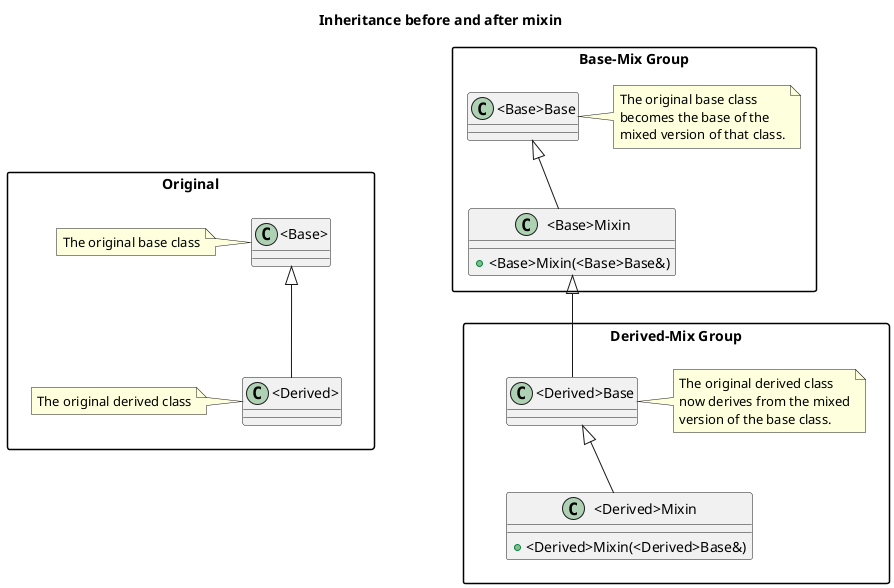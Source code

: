 @startuml

title Inheritance before and after mixin

skinparam packageStyle rectangle


package Original {
    class "<Base>" as B
    note left : The original base class
    class "<Derived>" as D
    note left : The original derived class
    B <|-d- D
}

' Hidden note tweaks layout
note "N1" as N1
Original .d. N1
N1 .l. "Derived-Mix Group"
hide N1

package "Base-Mix Group" {
    class "<Base>Base" as BaseBase
    class "<Base>Mixin" as BaseMixin {
        +<Base>Mixin(<Base>Base&)
    }
    note right of BaseBase
     The original base class
     becomes the base of the
     mixed version of that class.
    end note
    BaseBase <|-- BaseMixin
}

package "Derived-Mix Group" {
    class "<Derived>Base" as DerivedBase {
    }
    class "<Derived>Mixin" as DerivedMixin {
        +<Derived>Mixin(<Derived>Base&)
    }
    BaseMixin <|-d- DerivedBase
    note right of DerivedBase
     The original derived class
     now derives from the mixed
     version of the base class.
    end note
    DerivedBase <|-d- DerivedMixin
}

@enduml
